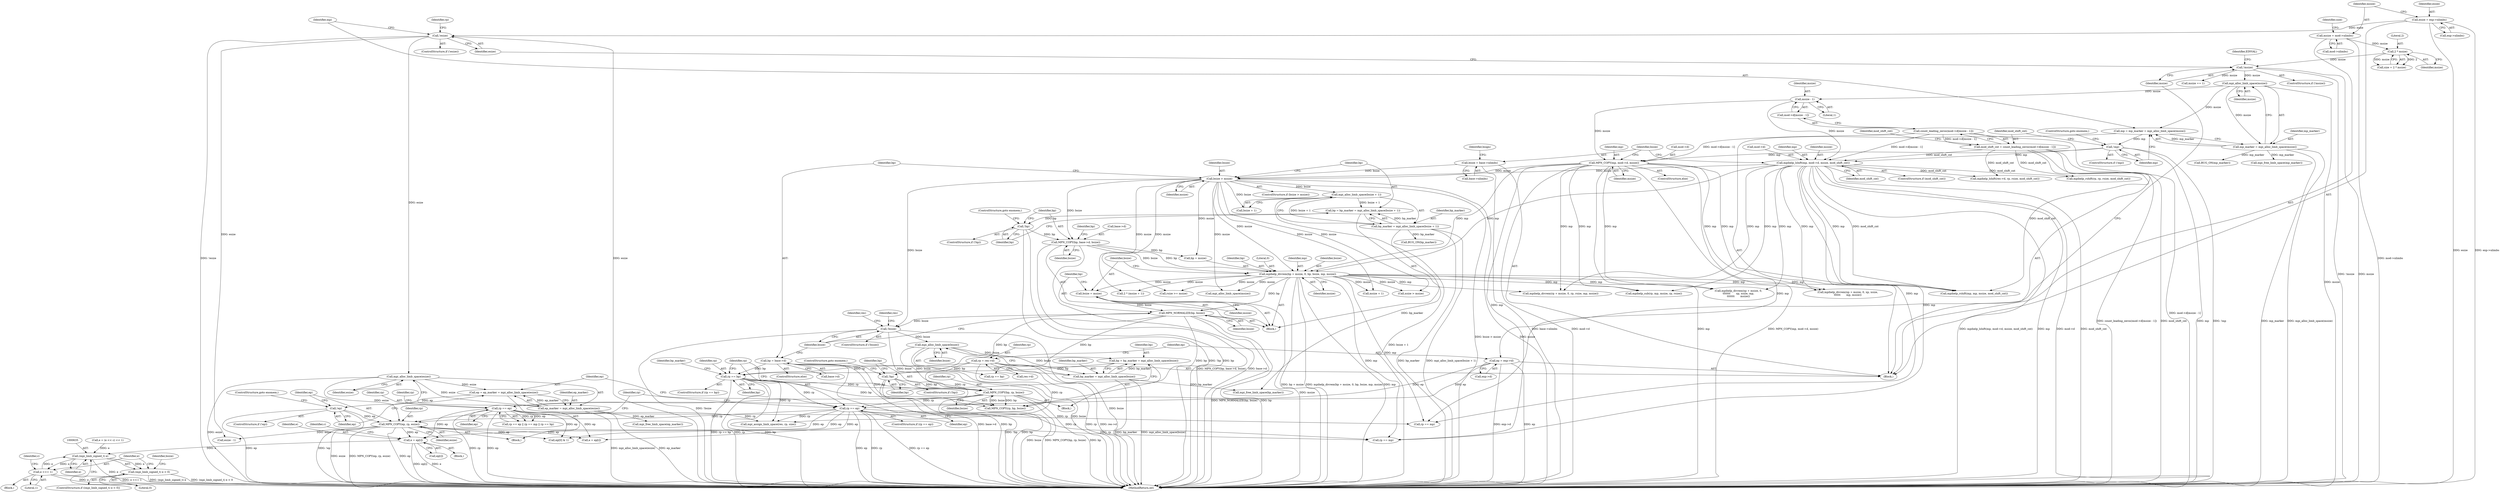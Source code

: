 digraph "0_linux_f5527fffff3f002b0a6b376163613b82f69de073@array" {
"1000717" [label="(Call,e = ep[i])"];
"1000435" [label="(Call,MPN_COPY(ep, rp, esize))"];
"1000432" [label="(Call,!ep)"];
"1000425" [label="(Call,ep = ep_marker = mpi_alloc_limb_space(esize))"];
"1000427" [label="(Call,ep_marker = mpi_alloc_limb_space(esize))"];
"1000429" [label="(Call,mpi_alloc_limb_space(esize))"];
"1000215" [label="(Call,!esize)"];
"1000173" [label="(Call,esize = exp->nlimbs)"];
"1000421" [label="(Call,rp == ep)"];
"1000400" [label="(Call,rp == bp)"];
"1000198" [label="(Call,rp = res->d)"];
"1000332" [label="(Call,bp = base->d)"];
"1000328" [label="(Call,MPN_NORMALIZE(bp, bsize))"];
"1000316" [label="(Call,mpihelp_divrem(bp + msize, 0, bp, bsize, mp, msize))"];
"1000310" [label="(Call,MPN_COPY(bp, base->d, bsize))"];
"1000307" [label="(Call,!bp)"];
"1000298" [label="(Call,bp = bp_marker = mpi_alloc_limb_space(bsize + 1))"];
"1000300" [label="(Call,bp_marker = mpi_alloc_limb_space(bsize + 1))"];
"1000302" [label="(Call,mpi_alloc_limb_space(bsize + 1))"];
"1000294" [label="(Call,bsize > msize)"];
"1000283" [label="(Call,bsize = base->nlimbs)"];
"1000277" [label="(Call,MPN_COPY(mp, mod->d, msize))"];
"1000254" [label="(Call,!mp)"];
"1000247" [label="(Call,mp = mp_marker = mpi_alloc_limb_space(msize))"];
"1000249" [label="(Call,mp_marker = mpi_alloc_limb_space(msize))"];
"1000251" [label="(Call,mpi_alloc_limb_space(msize))"];
"1000209" [label="(Call,!msize)"];
"1000185" [label="(Call,2 * msize)"];
"1000178" [label="(Call,msize = mod->nlimbs)"];
"1000259" [label="(Call,count_leading_zeros(mod->d[msize - 1]))"];
"1000264" [label="(Call,msize - 1)"];
"1000269" [label="(Call,mpihelp_lshift(mp, mod->d, msize, mod_shift_cnt))"];
"1000257" [label="(Call,mod_shift_cnt = count_leading_zeros(mod->d[msize - 1]))"];
"1000325" [label="(Call,bsize = msize)"];
"1000416" [label="(Call,MPN_COPY(bp, rp, bsize))"];
"1000413" [label="(Call,!bp)"];
"1000406" [label="(Call,bp = bp_marker = mpi_alloc_limb_space(bsize))"];
"1000408" [label="(Call,bp_marker = mpi_alloc_limb_space(bsize))"];
"1000410" [label="(Call,mpi_alloc_limb_space(bsize))"];
"1000338" [label="(Call,!bsize)"];
"1000203" [label="(Call,ep = exp->d)"];
"1000361" [label="(Call,rp == ep)"];
"1000634" [label="(Call,(mpi_limb_signed_t) e)"];
"1000633" [label="(Call,(mpi_limb_signed_t) e < 0)"];
"1000705" [label="(Call,e <<= 1)"];
"1000510" [label="(Call,esize - 1)"];
"1000297" [label="(Block,)"];
"1000310" [label="(Call,MPN_COPY(bp, base->d, bsize))"];
"1000839" [label="(Call,mpi_assign_limb_space(res, rp, size))"];
"1000318" [label="(Identifier,bp)"];
"1000333" [label="(Identifier,bp)"];
"1000633" [label="(Call,(mpi_limb_signed_t) e < 0)"];
"1000416" [label="(Call,MPN_COPY(bp, rp, bsize))"];
"1000427" [label="(Call,ep_marker = mpi_alloc_limb_space(esize))"];
"1000540" [label="(Block,)"];
"1000321" [label="(Identifier,bp)"];
"1000440" [label="(Call,rp == mp)"];
"1000324" [label="(Identifier,msize)"];
"1000434" [label="(ControlStructure,goto enomem;)"];
"1000420" [label="(ControlStructure,if (rp == ep))"];
"1000328" [label="(Call,MPN_NORMALIZE(bp, bsize))"];
"1000325" [label="(Call,bsize = msize)"];
"1000268" [label="(Identifier,mod_shift_cnt)"];
"1000337" [label="(ControlStructure,if (!bsize))"];
"1000264" [label="(Call,msize - 1)"];
"1000209" [label="(Call,!msize)"];
"1000312" [label="(Call,base->d)"];
"1000343" [label="(Identifier,res)"];
"1000295" [label="(Identifier,bsize)"];
"1000707" [label="(Literal,1)"];
"1000259" [label="(Call,count_leading_zeros(mod->d[msize - 1]))"];
"1000311" [label="(Identifier,bp)"];
"1000441" [label="(Identifier,rp)"];
"1000306" [label="(ControlStructure,if (!bp))"];
"1000293" [label="(ControlStructure,if (bsize > msize))"];
"1000681" [label="(Call,mpihelp_divrem(xp + msize, 0,\n\t\t\t\t\t\t\t       xp, xsize, mp,\n\t\t\t\t\t\t\t       msize))"];
"1000421" [label="(Call,rp == ep)"];
"1000706" [label="(Identifier,e)"];
"1000414" [label="(Identifier,bp)"];
"1000253" [label="(ControlStructure,if (!mp))"];
"1000248" [label="(Identifier,mp)"];
"1000730" [label="(Call,mpihelp_lshift(res->d, rp, rsize, mod_shift_cnt))"];
"1000608" [label="(Call,mpihelp_divrem(xp + msize, 0, xp, xsize,\n\t\t\t\t\t\t       mp, msize))"];
"1000277" [label="(Call,MPN_COPY(mp, mod->d, msize))"];
"1000199" [label="(Identifier,rp)"];
"1000320" [label="(Literal,0)"];
"1000436" [label="(Identifier,ep)"];
"1000402" [label="(Identifier,bp)"];
"1000183" [label="(Call,size = 2 * msize)"];
"1000204" [label="(Identifier,ep)"];
"1000184" [label="(Identifier,size)"];
"1000428" [label="(Identifier,ep_marker)"];
"1000400" [label="(Call,rp == bp)"];
"1000323" [label="(Identifier,mp)"];
"1000717" [label="(Call,e = ep[i])"];
"1000723" [label="(Identifier,c)"];
"1000425" [label="(Call,ep = ep_marker = mpi_alloc_limb_space(esize))"];
"1000338" [label="(Call,!bsize)"];
"1000178" [label="(Call,msize = mod->nlimbs)"];
"1000632" [label="(ControlStructure,if ((mpi_limb_signed_t) e < 0))"];
"1000719" [label="(Call,ep[i])"];
"1000437" [label="(Identifier,rp)"];
"1000422" [label="(Identifier,rp)"];
"1000317" [label="(Call,bp + msize)"];
"1000410" [label="(Call,mpi_alloc_limb_space(bsize))"];
"1000203" [label="(Call,ep = exp->d)"];
"1000432" [label="(Call,!ep)"];
"1000405" [label="(Identifier,bp_marker)"];
"1000255" [label="(Identifier,mp)"];
"1000187" [label="(Identifier,msize)"];
"1000413" [label="(Call,!bp)"];
"1000636" [label="(Identifier,e)"];
"1000332" [label="(Call,bp = base->d)"];
"1000294" [label="(Call,bsize > msize)"];
"1000604" [label="(Call,xsize > msize)"];
"1000269" [label="(Call,mpihelp_lshift(mp, mod->d, msize, mod_shift_cnt))"];
"1000265" [label="(Identifier,msize)"];
"1000258" [label="(Identifier,mod_shift_cnt)"];
"1000302" [label="(Call,mpi_alloc_limb_space(bsize + 1))"];
"1000251" [label="(Call,mpi_alloc_limb_space(msize))"];
"1000360" [label="(Call,rp == ep || rp == mp || rp == bp)"];
"1000339" [label="(Identifier,bsize)"];
"1000500" [label="(Call,ep[0] & 1)"];
"1000174" [label="(Identifier,esize)"];
"1000522" [label="(Call,e = (e << c) << 1)"];
"1000634" [label="(Call,(mpi_limb_signed_t) e)"];
"1000423" [label="(Identifier,ep)"];
"1000215" [label="(Call,!esize)"];
"1000330" [label="(Identifier,bsize)"];
"1000300" [label="(Call,bp_marker = mpi_alloc_limb_space(bsize + 1))"];
"1000180" [label="(Call,mod->nlimbs)"];
"1000208" [label="(ControlStructure,if (!msize))"];
"1000361" [label="(Call,rp == ep)"];
"1000185" [label="(Call,2 * msize)"];
"1000802" [label="(Call,mpihelp_rshift(mp, mp, msize, mod_shift_cnt))"];
"1000275" [label="(Identifier,mod_shift_cnt)"];
"1000426" [label="(Identifier,ep)"];
"1000252" [label="(Identifier,msize)"];
"1000368" [label="(Call,rp == bp)"];
"1000770" [label="(Call,mpihelp_divrem(rp + msize, 0, rp, rsize, mp, msize))"];
"1000362" [label="(Identifier,rp)"];
"1000399" [label="(ControlStructure,if (rp == bp))"];
"1000267" [label="(ControlStructure,if (mod_shift_cnt))"];
"1000460" [label="(Call,MPN_COPY(rp, bp, bsize))"];
"1000424" [label="(Block,)"];
"1000279" [label="(Call,mod->d)"];
"1000718" [label="(Identifier,e)"];
"1000213" [label="(Identifier,EINVAL)"];
"1000433" [label="(Identifier,ep)"];
"1000418" [label="(Identifier,rp)"];
"1000637" [label="(Literal,0)"];
"1000283" [label="(Call,bsize = base->nlimbs)"];
"1000200" [label="(Call,res->d)"];
"1000315" [label="(Identifier,bsize)"];
"1000431" [label="(ControlStructure,if (!ep))"];
"1000401" [label="(Identifier,rp)"];
"1000210" [label="(Identifier,msize)"];
"1000407" [label="(Identifier,bp)"];
"1000366" [label="(Identifier,rp)"];
"1000276" [label="(ControlStructure,else)"];
"1000355" [label="(Identifier,res)"];
"1000301" [label="(Identifier,bp_marker)"];
"1000303" [label="(Call,bsize + 1)"];
"1000334" [label="(Call,base->d)"];
"1000220" [label="(Identifier,rp)"];
"1000444" [label="(Call,BUG_ON(mp_marker))"];
"1000299" [label="(Identifier,bp)"];
"1000403" [label="(Block,)"];
"1000766" [label="(Call,rsize >= msize)"];
"1000412" [label="(ControlStructure,if (!bp))"];
"1000298" [label="(Call,bp = bp_marker = mpi_alloc_limb_space(bsize + 1))"];
"1000408" [label="(Call,bp_marker = mpi_alloc_limb_space(bsize))"];
"1000205" [label="(Call,exp->d)"];
"1000247" [label="(Call,mp = mp_marker = mpi_alloc_limb_space(msize))"];
"1000316" [label="(Call,mpihelp_divrem(bp + msize, 0, bp, bsize, mp, msize))"];
"1000417" [label="(Identifier,bp)"];
"1000430" [label="(Identifier,esize)"];
"1000124" [label="(Block,)"];
"1000179" [label="(Identifier,msize)"];
"1000450" [label="(Call,mpi_alloc_limb_space(msize))"];
"1000296" [label="(Identifier,msize)"];
"1000513" [label="(Call,e = ep[i])"];
"1000271" [label="(Call,mod->d)"];
"1000216" [label="(Identifier,esize)"];
"1000807" [label="(Call,mpihelp_sub(rp, mp, msize, rp, rsize))"];
"1000641" [label="(Identifier,bsize)"];
"1000309" [label="(ControlStructure,goto enomem;)"];
"1000278" [label="(Identifier,mp)"];
"1000331" [label="(ControlStructure,else)"];
"1000429" [label="(Call,mpi_alloc_limb_space(esize))"];
"1000175" [label="(Call,exp->nlimbs)"];
"1000438" [label="(Identifier,esize)"];
"1000705" [label="(Call,e <<= 1)"];
"1000250" [label="(Identifier,mp_marker)"];
"1000784" [label="(Call,mpihelp_rshift(rp, rp, rsize, mod_shift_cnt))"];
"1000365" [label="(Call,rp == mp)"];
"1000260" [label="(Call,mod->d[msize - 1])"];
"1000411" [label="(Identifier,bsize)"];
"1000482" [label="(Call,2 * (msize + 1))"];
"1000435" [label="(Call,MPN_COPY(ep, rp, esize))"];
"1000329" [label="(Identifier,bp)"];
"1000186" [label="(Literal,2)"];
"1000256" [label="(ControlStructure,goto enomem;)"];
"1000406" [label="(Call,bp = bp_marker = mpi_alloc_limb_space(bsize))"];
"1000853" [label="(Call,mpi_free_limb_space(ep_marker))"];
"1000270" [label="(Identifier,mp)"];
"1000173" [label="(Call,esize = exp->nlimbs)"];
"1000322" [label="(Identifier,bsize)"];
"1000198" [label="(Call,rp = res->d)"];
"1000484" [label="(Call,msize + 1)"];
"1000404" [label="(Call,BUG_ON(bp_marker))"];
"1000257" [label="(Call,mod_shift_cnt = count_leading_zeros(mod->d[msize - 1]))"];
"1000326" [label="(Identifier,bsize)"];
"1000363" [label="(Identifier,ep)"];
"1000307" [label="(Call,!bp)"];
"1000284" [label="(Identifier,bsize)"];
"1000409" [label="(Identifier,bp_marker)"];
"1000849" [label="(Call,mpi_free_limb_space(bp_marker))"];
"1000214" [label="(ControlStructure,if (!esize))"];
"1000266" [label="(Literal,1)"];
"1000865" [label="(MethodReturn,int)"];
"1000249" [label="(Call,mp_marker = mpi_alloc_limb_space(msize))"];
"1000229" [label="(Call,msize == 1)"];
"1000285" [label="(Call,base->nlimbs)"];
"1000327" [label="(Identifier,msize)"];
"1000308" [label="(Identifier,bp)"];
"1000415" [label="(ControlStructure,goto enomem;)"];
"1000845" [label="(Call,mpi_free_limb_space(mp_marker))"];
"1000537" [label="(Block,)"];
"1000289" [label="(Identifier,bsign)"];
"1000419" [label="(Identifier,bsize)"];
"1000254" [label="(Call,!mp)"];
"1000274" [label="(Identifier,msize)"];
"1000709" [label="(Identifier,c)"];
"1000282" [label="(Identifier,msize)"];
"1000717" -> "1000537"  [label="AST: "];
"1000717" -> "1000719"  [label="CFG: "];
"1000718" -> "1000717"  [label="AST: "];
"1000719" -> "1000717"  [label="AST: "];
"1000723" -> "1000717"  [label="CFG: "];
"1000717" -> "1000865"  [label="DDG: ep[i]"];
"1000717" -> "1000865"  [label="DDG: e"];
"1000717" -> "1000634"  [label="DDG: e"];
"1000435" -> "1000717"  [label="DDG: ep"];
"1000361" -> "1000717"  [label="DDG: ep"];
"1000421" -> "1000717"  [label="DDG: ep"];
"1000435" -> "1000424"  [label="AST: "];
"1000435" -> "1000438"  [label="CFG: "];
"1000436" -> "1000435"  [label="AST: "];
"1000437" -> "1000435"  [label="AST: "];
"1000438" -> "1000435"  [label="AST: "];
"1000441" -> "1000435"  [label="CFG: "];
"1000435" -> "1000865"  [label="DDG: ep"];
"1000435" -> "1000865"  [label="DDG: esize"];
"1000435" -> "1000865"  [label="DDG: MPN_COPY(ep, rp, esize)"];
"1000432" -> "1000435"  [label="DDG: ep"];
"1000421" -> "1000435"  [label="DDG: rp"];
"1000429" -> "1000435"  [label="DDG: esize"];
"1000435" -> "1000440"  [label="DDG: rp"];
"1000435" -> "1000500"  [label="DDG: ep"];
"1000435" -> "1000510"  [label="DDG: esize"];
"1000435" -> "1000513"  [label="DDG: ep"];
"1000432" -> "1000431"  [label="AST: "];
"1000432" -> "1000433"  [label="CFG: "];
"1000433" -> "1000432"  [label="AST: "];
"1000434" -> "1000432"  [label="CFG: "];
"1000436" -> "1000432"  [label="CFG: "];
"1000432" -> "1000865"  [label="DDG: !ep"];
"1000432" -> "1000865"  [label="DDG: ep"];
"1000425" -> "1000432"  [label="DDG: ep"];
"1000425" -> "1000424"  [label="AST: "];
"1000425" -> "1000427"  [label="CFG: "];
"1000426" -> "1000425"  [label="AST: "];
"1000427" -> "1000425"  [label="AST: "];
"1000433" -> "1000425"  [label="CFG: "];
"1000427" -> "1000425"  [label="DDG: ep_marker"];
"1000429" -> "1000425"  [label="DDG: esize"];
"1000427" -> "1000429"  [label="CFG: "];
"1000428" -> "1000427"  [label="AST: "];
"1000429" -> "1000427"  [label="AST: "];
"1000427" -> "1000865"  [label="DDG: ep_marker"];
"1000427" -> "1000865"  [label="DDG: mpi_alloc_limb_space(esize)"];
"1000429" -> "1000427"  [label="DDG: esize"];
"1000427" -> "1000853"  [label="DDG: ep_marker"];
"1000429" -> "1000430"  [label="CFG: "];
"1000430" -> "1000429"  [label="AST: "];
"1000429" -> "1000865"  [label="DDG: esize"];
"1000215" -> "1000429"  [label="DDG: esize"];
"1000215" -> "1000214"  [label="AST: "];
"1000215" -> "1000216"  [label="CFG: "];
"1000216" -> "1000215"  [label="AST: "];
"1000220" -> "1000215"  [label="CFG: "];
"1000248" -> "1000215"  [label="CFG: "];
"1000215" -> "1000865"  [label="DDG: esize"];
"1000215" -> "1000865"  [label="DDG: !esize"];
"1000173" -> "1000215"  [label="DDG: esize"];
"1000215" -> "1000510"  [label="DDG: esize"];
"1000173" -> "1000124"  [label="AST: "];
"1000173" -> "1000175"  [label="CFG: "];
"1000174" -> "1000173"  [label="AST: "];
"1000175" -> "1000173"  [label="AST: "];
"1000179" -> "1000173"  [label="CFG: "];
"1000173" -> "1000865"  [label="DDG: exp->nlimbs"];
"1000173" -> "1000865"  [label="DDG: esize"];
"1000421" -> "1000420"  [label="AST: "];
"1000421" -> "1000423"  [label="CFG: "];
"1000422" -> "1000421"  [label="AST: "];
"1000423" -> "1000421"  [label="AST: "];
"1000426" -> "1000421"  [label="CFG: "];
"1000441" -> "1000421"  [label="CFG: "];
"1000421" -> "1000865"  [label="DDG: ep"];
"1000421" -> "1000865"  [label="DDG: rp"];
"1000421" -> "1000865"  [label="DDG: rp == ep"];
"1000400" -> "1000421"  [label="DDG: rp"];
"1000416" -> "1000421"  [label="DDG: rp"];
"1000203" -> "1000421"  [label="DDG: ep"];
"1000421" -> "1000440"  [label="DDG: rp"];
"1000421" -> "1000500"  [label="DDG: ep"];
"1000421" -> "1000513"  [label="DDG: ep"];
"1000421" -> "1000839"  [label="DDG: rp"];
"1000400" -> "1000399"  [label="AST: "];
"1000400" -> "1000402"  [label="CFG: "];
"1000401" -> "1000400"  [label="AST: "];
"1000402" -> "1000400"  [label="AST: "];
"1000405" -> "1000400"  [label="CFG: "];
"1000422" -> "1000400"  [label="CFG: "];
"1000400" -> "1000865"  [label="DDG: rp"];
"1000400" -> "1000865"  [label="DDG: bp"];
"1000400" -> "1000865"  [label="DDG: rp == bp"];
"1000198" -> "1000400"  [label="DDG: rp"];
"1000332" -> "1000400"  [label="DDG: bp"];
"1000328" -> "1000400"  [label="DDG: bp"];
"1000400" -> "1000416"  [label="DDG: rp"];
"1000400" -> "1000460"  [label="DDG: bp"];
"1000400" -> "1000839"  [label="DDG: rp"];
"1000198" -> "1000124"  [label="AST: "];
"1000198" -> "1000200"  [label="CFG: "];
"1000199" -> "1000198"  [label="AST: "];
"1000200" -> "1000198"  [label="AST: "];
"1000204" -> "1000198"  [label="CFG: "];
"1000198" -> "1000865"  [label="DDG: res->d"];
"1000198" -> "1000865"  [label="DDG: rp"];
"1000198" -> "1000361"  [label="DDG: rp"];
"1000198" -> "1000839"  [label="DDG: rp"];
"1000332" -> "1000331"  [label="AST: "];
"1000332" -> "1000334"  [label="CFG: "];
"1000333" -> "1000332"  [label="AST: "];
"1000334" -> "1000332"  [label="AST: "];
"1000339" -> "1000332"  [label="CFG: "];
"1000332" -> "1000865"  [label="DDG: base->d"];
"1000332" -> "1000865"  [label="DDG: bp"];
"1000332" -> "1000368"  [label="DDG: bp"];
"1000332" -> "1000460"  [label="DDG: bp"];
"1000328" -> "1000297"  [label="AST: "];
"1000328" -> "1000330"  [label="CFG: "];
"1000329" -> "1000328"  [label="AST: "];
"1000330" -> "1000328"  [label="AST: "];
"1000339" -> "1000328"  [label="CFG: "];
"1000328" -> "1000865"  [label="DDG: MPN_NORMALIZE(bp, bsize)"];
"1000328" -> "1000865"  [label="DDG: bp"];
"1000316" -> "1000328"  [label="DDG: bp"];
"1000325" -> "1000328"  [label="DDG: bsize"];
"1000328" -> "1000338"  [label="DDG: bsize"];
"1000328" -> "1000368"  [label="DDG: bp"];
"1000328" -> "1000460"  [label="DDG: bp"];
"1000316" -> "1000297"  [label="AST: "];
"1000316" -> "1000324"  [label="CFG: "];
"1000317" -> "1000316"  [label="AST: "];
"1000320" -> "1000316"  [label="AST: "];
"1000321" -> "1000316"  [label="AST: "];
"1000322" -> "1000316"  [label="AST: "];
"1000323" -> "1000316"  [label="AST: "];
"1000324" -> "1000316"  [label="AST: "];
"1000326" -> "1000316"  [label="CFG: "];
"1000316" -> "1000865"  [label="DDG: mpihelp_divrem(bp + msize, 0, bp, bsize, mp, msize)"];
"1000316" -> "1000865"  [label="DDG: mp"];
"1000316" -> "1000865"  [label="DDG: bp + msize"];
"1000310" -> "1000316"  [label="DDG: bp"];
"1000310" -> "1000316"  [label="DDG: bsize"];
"1000294" -> "1000316"  [label="DDG: msize"];
"1000277" -> "1000316"  [label="DDG: mp"];
"1000269" -> "1000316"  [label="DDG: mp"];
"1000316" -> "1000325"  [label="DDG: msize"];
"1000316" -> "1000365"  [label="DDG: mp"];
"1000316" -> "1000440"  [label="DDG: mp"];
"1000316" -> "1000450"  [label="DDG: msize"];
"1000316" -> "1000482"  [label="DDG: msize"];
"1000316" -> "1000484"  [label="DDG: msize"];
"1000316" -> "1000604"  [label="DDG: msize"];
"1000316" -> "1000608"  [label="DDG: mp"];
"1000316" -> "1000681"  [label="DDG: mp"];
"1000316" -> "1000766"  [label="DDG: msize"];
"1000316" -> "1000770"  [label="DDG: mp"];
"1000316" -> "1000802"  [label="DDG: mp"];
"1000316" -> "1000807"  [label="DDG: mp"];
"1000310" -> "1000297"  [label="AST: "];
"1000310" -> "1000315"  [label="CFG: "];
"1000311" -> "1000310"  [label="AST: "];
"1000312" -> "1000310"  [label="AST: "];
"1000315" -> "1000310"  [label="AST: "];
"1000318" -> "1000310"  [label="CFG: "];
"1000310" -> "1000865"  [label="DDG: MPN_COPY(bp, base->d, bsize)"];
"1000310" -> "1000865"  [label="DDG: base->d"];
"1000307" -> "1000310"  [label="DDG: bp"];
"1000294" -> "1000310"  [label="DDG: bsize"];
"1000310" -> "1000317"  [label="DDG: bp"];
"1000307" -> "1000306"  [label="AST: "];
"1000307" -> "1000308"  [label="CFG: "];
"1000308" -> "1000307"  [label="AST: "];
"1000309" -> "1000307"  [label="CFG: "];
"1000311" -> "1000307"  [label="CFG: "];
"1000307" -> "1000865"  [label="DDG: !bp"];
"1000307" -> "1000865"  [label="DDG: bp"];
"1000298" -> "1000307"  [label="DDG: bp"];
"1000298" -> "1000297"  [label="AST: "];
"1000298" -> "1000300"  [label="CFG: "];
"1000299" -> "1000298"  [label="AST: "];
"1000300" -> "1000298"  [label="AST: "];
"1000308" -> "1000298"  [label="CFG: "];
"1000300" -> "1000298"  [label="DDG: bp_marker"];
"1000302" -> "1000298"  [label="DDG: bsize + 1"];
"1000300" -> "1000302"  [label="CFG: "];
"1000301" -> "1000300"  [label="AST: "];
"1000302" -> "1000300"  [label="AST: "];
"1000300" -> "1000865"  [label="DDG: bp_marker"];
"1000300" -> "1000865"  [label="DDG: mpi_alloc_limb_space(bsize + 1)"];
"1000302" -> "1000300"  [label="DDG: bsize + 1"];
"1000300" -> "1000404"  [label="DDG: bp_marker"];
"1000300" -> "1000849"  [label="DDG: bp_marker"];
"1000302" -> "1000303"  [label="CFG: "];
"1000303" -> "1000302"  [label="AST: "];
"1000302" -> "1000865"  [label="DDG: bsize + 1"];
"1000294" -> "1000302"  [label="DDG: bsize"];
"1000294" -> "1000293"  [label="AST: "];
"1000294" -> "1000296"  [label="CFG: "];
"1000295" -> "1000294"  [label="AST: "];
"1000296" -> "1000294"  [label="AST: "];
"1000299" -> "1000294"  [label="CFG: "];
"1000333" -> "1000294"  [label="CFG: "];
"1000294" -> "1000865"  [label="DDG: bsize > msize"];
"1000294" -> "1000865"  [label="DDG: msize"];
"1000283" -> "1000294"  [label="DDG: bsize"];
"1000277" -> "1000294"  [label="DDG: msize"];
"1000269" -> "1000294"  [label="DDG: msize"];
"1000294" -> "1000303"  [label="DDG: bsize"];
"1000294" -> "1000317"  [label="DDG: msize"];
"1000294" -> "1000338"  [label="DDG: bsize"];
"1000294" -> "1000450"  [label="DDG: msize"];
"1000294" -> "1000482"  [label="DDG: msize"];
"1000294" -> "1000484"  [label="DDG: msize"];
"1000294" -> "1000604"  [label="DDG: msize"];
"1000294" -> "1000766"  [label="DDG: msize"];
"1000283" -> "1000124"  [label="AST: "];
"1000283" -> "1000285"  [label="CFG: "];
"1000284" -> "1000283"  [label="AST: "];
"1000285" -> "1000283"  [label="AST: "];
"1000289" -> "1000283"  [label="CFG: "];
"1000283" -> "1000865"  [label="DDG: base->nlimbs"];
"1000277" -> "1000276"  [label="AST: "];
"1000277" -> "1000282"  [label="CFG: "];
"1000278" -> "1000277"  [label="AST: "];
"1000279" -> "1000277"  [label="AST: "];
"1000282" -> "1000277"  [label="AST: "];
"1000284" -> "1000277"  [label="CFG: "];
"1000277" -> "1000865"  [label="DDG: mp"];
"1000277" -> "1000865"  [label="DDG: MPN_COPY(mp, mod->d, msize)"];
"1000277" -> "1000865"  [label="DDG: mod->d"];
"1000254" -> "1000277"  [label="DDG: mp"];
"1000259" -> "1000277"  [label="DDG: mod->d[msize - 1]"];
"1000264" -> "1000277"  [label="DDG: msize"];
"1000277" -> "1000365"  [label="DDG: mp"];
"1000277" -> "1000440"  [label="DDG: mp"];
"1000277" -> "1000608"  [label="DDG: mp"];
"1000277" -> "1000681"  [label="DDG: mp"];
"1000277" -> "1000770"  [label="DDG: mp"];
"1000277" -> "1000802"  [label="DDG: mp"];
"1000277" -> "1000807"  [label="DDG: mp"];
"1000254" -> "1000253"  [label="AST: "];
"1000254" -> "1000255"  [label="CFG: "];
"1000255" -> "1000254"  [label="AST: "];
"1000256" -> "1000254"  [label="CFG: "];
"1000258" -> "1000254"  [label="CFG: "];
"1000254" -> "1000865"  [label="DDG: mp"];
"1000254" -> "1000865"  [label="DDG: !mp"];
"1000247" -> "1000254"  [label="DDG: mp"];
"1000254" -> "1000269"  [label="DDG: mp"];
"1000247" -> "1000124"  [label="AST: "];
"1000247" -> "1000249"  [label="CFG: "];
"1000248" -> "1000247"  [label="AST: "];
"1000249" -> "1000247"  [label="AST: "];
"1000255" -> "1000247"  [label="CFG: "];
"1000249" -> "1000247"  [label="DDG: mp_marker"];
"1000251" -> "1000247"  [label="DDG: msize"];
"1000249" -> "1000251"  [label="CFG: "];
"1000250" -> "1000249"  [label="AST: "];
"1000251" -> "1000249"  [label="AST: "];
"1000249" -> "1000865"  [label="DDG: mpi_alloc_limb_space(msize)"];
"1000249" -> "1000865"  [label="DDG: mp_marker"];
"1000251" -> "1000249"  [label="DDG: msize"];
"1000249" -> "1000444"  [label="DDG: mp_marker"];
"1000249" -> "1000845"  [label="DDG: mp_marker"];
"1000251" -> "1000252"  [label="CFG: "];
"1000252" -> "1000251"  [label="AST: "];
"1000251" -> "1000865"  [label="DDG: msize"];
"1000209" -> "1000251"  [label="DDG: msize"];
"1000251" -> "1000264"  [label="DDG: msize"];
"1000209" -> "1000208"  [label="AST: "];
"1000209" -> "1000210"  [label="CFG: "];
"1000210" -> "1000209"  [label="AST: "];
"1000213" -> "1000209"  [label="CFG: "];
"1000216" -> "1000209"  [label="CFG: "];
"1000209" -> "1000865"  [label="DDG: !msize"];
"1000209" -> "1000865"  [label="DDG: msize"];
"1000185" -> "1000209"  [label="DDG: msize"];
"1000209" -> "1000229"  [label="DDG: msize"];
"1000185" -> "1000183"  [label="AST: "];
"1000185" -> "1000187"  [label="CFG: "];
"1000186" -> "1000185"  [label="AST: "];
"1000187" -> "1000185"  [label="AST: "];
"1000183" -> "1000185"  [label="CFG: "];
"1000185" -> "1000183"  [label="DDG: 2"];
"1000185" -> "1000183"  [label="DDG: msize"];
"1000178" -> "1000185"  [label="DDG: msize"];
"1000178" -> "1000124"  [label="AST: "];
"1000178" -> "1000180"  [label="CFG: "];
"1000179" -> "1000178"  [label="AST: "];
"1000180" -> "1000178"  [label="AST: "];
"1000184" -> "1000178"  [label="CFG: "];
"1000178" -> "1000865"  [label="DDG: mod->nlimbs"];
"1000259" -> "1000257"  [label="AST: "];
"1000259" -> "1000260"  [label="CFG: "];
"1000260" -> "1000259"  [label="AST: "];
"1000257" -> "1000259"  [label="CFG: "];
"1000259" -> "1000865"  [label="DDG: mod->d[msize - 1]"];
"1000259" -> "1000257"  [label="DDG: mod->d[msize - 1]"];
"1000259" -> "1000269"  [label="DDG: mod->d[msize - 1]"];
"1000264" -> "1000260"  [label="AST: "];
"1000264" -> "1000266"  [label="CFG: "];
"1000265" -> "1000264"  [label="AST: "];
"1000266" -> "1000264"  [label="AST: "];
"1000260" -> "1000264"  [label="CFG: "];
"1000264" -> "1000269"  [label="DDG: msize"];
"1000269" -> "1000267"  [label="AST: "];
"1000269" -> "1000275"  [label="CFG: "];
"1000270" -> "1000269"  [label="AST: "];
"1000271" -> "1000269"  [label="AST: "];
"1000274" -> "1000269"  [label="AST: "];
"1000275" -> "1000269"  [label="AST: "];
"1000284" -> "1000269"  [label="CFG: "];
"1000269" -> "1000865"  [label="DDG: mod_shift_cnt"];
"1000269" -> "1000865"  [label="DDG: mpihelp_lshift(mp, mod->d, msize, mod_shift_cnt)"];
"1000269" -> "1000865"  [label="DDG: mp"];
"1000269" -> "1000865"  [label="DDG: mod->d"];
"1000257" -> "1000269"  [label="DDG: mod_shift_cnt"];
"1000269" -> "1000365"  [label="DDG: mp"];
"1000269" -> "1000440"  [label="DDG: mp"];
"1000269" -> "1000608"  [label="DDG: mp"];
"1000269" -> "1000681"  [label="DDG: mp"];
"1000269" -> "1000730"  [label="DDG: mod_shift_cnt"];
"1000269" -> "1000770"  [label="DDG: mp"];
"1000269" -> "1000784"  [label="DDG: mod_shift_cnt"];
"1000269" -> "1000802"  [label="DDG: mp"];
"1000269" -> "1000802"  [label="DDG: mod_shift_cnt"];
"1000269" -> "1000807"  [label="DDG: mp"];
"1000257" -> "1000124"  [label="AST: "];
"1000258" -> "1000257"  [label="AST: "];
"1000268" -> "1000257"  [label="CFG: "];
"1000257" -> "1000865"  [label="DDG: count_leading_zeros(mod->d[msize - 1])"];
"1000257" -> "1000865"  [label="DDG: mod_shift_cnt"];
"1000257" -> "1000730"  [label="DDG: mod_shift_cnt"];
"1000257" -> "1000784"  [label="DDG: mod_shift_cnt"];
"1000257" -> "1000802"  [label="DDG: mod_shift_cnt"];
"1000325" -> "1000297"  [label="AST: "];
"1000325" -> "1000327"  [label="CFG: "];
"1000326" -> "1000325"  [label="AST: "];
"1000327" -> "1000325"  [label="AST: "];
"1000329" -> "1000325"  [label="CFG: "];
"1000325" -> "1000865"  [label="DDG: msize"];
"1000416" -> "1000403"  [label="AST: "];
"1000416" -> "1000419"  [label="CFG: "];
"1000417" -> "1000416"  [label="AST: "];
"1000418" -> "1000416"  [label="AST: "];
"1000419" -> "1000416"  [label="AST: "];
"1000422" -> "1000416"  [label="CFG: "];
"1000416" -> "1000865"  [label="DDG: MPN_COPY(bp, rp, bsize)"];
"1000416" -> "1000865"  [label="DDG: bp"];
"1000416" -> "1000865"  [label="DDG: bsize"];
"1000413" -> "1000416"  [label="DDG: bp"];
"1000410" -> "1000416"  [label="DDG: bsize"];
"1000416" -> "1000460"  [label="DDG: bp"];
"1000416" -> "1000460"  [label="DDG: bsize"];
"1000413" -> "1000412"  [label="AST: "];
"1000413" -> "1000414"  [label="CFG: "];
"1000414" -> "1000413"  [label="AST: "];
"1000415" -> "1000413"  [label="CFG: "];
"1000417" -> "1000413"  [label="CFG: "];
"1000413" -> "1000865"  [label="DDG: bp"];
"1000413" -> "1000865"  [label="DDG: !bp"];
"1000406" -> "1000413"  [label="DDG: bp"];
"1000406" -> "1000403"  [label="AST: "];
"1000406" -> "1000408"  [label="CFG: "];
"1000407" -> "1000406"  [label="AST: "];
"1000408" -> "1000406"  [label="AST: "];
"1000414" -> "1000406"  [label="CFG: "];
"1000408" -> "1000406"  [label="DDG: bp_marker"];
"1000410" -> "1000406"  [label="DDG: bsize"];
"1000408" -> "1000410"  [label="CFG: "];
"1000409" -> "1000408"  [label="AST: "];
"1000410" -> "1000408"  [label="AST: "];
"1000408" -> "1000865"  [label="DDG: bp_marker"];
"1000408" -> "1000865"  [label="DDG: mpi_alloc_limb_space(bsize)"];
"1000410" -> "1000408"  [label="DDG: bsize"];
"1000408" -> "1000849"  [label="DDG: bp_marker"];
"1000410" -> "1000411"  [label="CFG: "];
"1000411" -> "1000410"  [label="AST: "];
"1000410" -> "1000865"  [label="DDG: bsize"];
"1000338" -> "1000410"  [label="DDG: bsize"];
"1000338" -> "1000337"  [label="AST: "];
"1000338" -> "1000339"  [label="CFG: "];
"1000339" -> "1000338"  [label="AST: "];
"1000343" -> "1000338"  [label="CFG: "];
"1000355" -> "1000338"  [label="CFG: "];
"1000338" -> "1000865"  [label="DDG: bsize"];
"1000338" -> "1000865"  [label="DDG: !bsize"];
"1000338" -> "1000460"  [label="DDG: bsize"];
"1000203" -> "1000124"  [label="AST: "];
"1000203" -> "1000205"  [label="CFG: "];
"1000204" -> "1000203"  [label="AST: "];
"1000205" -> "1000203"  [label="AST: "];
"1000210" -> "1000203"  [label="CFG: "];
"1000203" -> "1000865"  [label="DDG: exp->d"];
"1000203" -> "1000865"  [label="DDG: ep"];
"1000203" -> "1000361"  [label="DDG: ep"];
"1000361" -> "1000360"  [label="AST: "];
"1000361" -> "1000363"  [label="CFG: "];
"1000362" -> "1000361"  [label="AST: "];
"1000363" -> "1000361"  [label="AST: "];
"1000366" -> "1000361"  [label="CFG: "];
"1000360" -> "1000361"  [label="CFG: "];
"1000361" -> "1000865"  [label="DDG: rp"];
"1000361" -> "1000865"  [label="DDG: ep"];
"1000361" -> "1000360"  [label="DDG: rp"];
"1000361" -> "1000360"  [label="DDG: ep"];
"1000361" -> "1000365"  [label="DDG: rp"];
"1000361" -> "1000500"  [label="DDG: ep"];
"1000361" -> "1000513"  [label="DDG: ep"];
"1000361" -> "1000839"  [label="DDG: rp"];
"1000634" -> "1000633"  [label="AST: "];
"1000634" -> "1000636"  [label="CFG: "];
"1000635" -> "1000634"  [label="AST: "];
"1000636" -> "1000634"  [label="AST: "];
"1000637" -> "1000634"  [label="CFG: "];
"1000634" -> "1000865"  [label="DDG: e"];
"1000634" -> "1000633"  [label="DDG: e"];
"1000705" -> "1000634"  [label="DDG: e"];
"1000522" -> "1000634"  [label="DDG: e"];
"1000634" -> "1000705"  [label="DDG: e"];
"1000633" -> "1000632"  [label="AST: "];
"1000633" -> "1000637"  [label="CFG: "];
"1000637" -> "1000633"  [label="AST: "];
"1000641" -> "1000633"  [label="CFG: "];
"1000706" -> "1000633"  [label="CFG: "];
"1000633" -> "1000865"  [label="DDG: (mpi_limb_signed_t) e < 0"];
"1000633" -> "1000865"  [label="DDG: (mpi_limb_signed_t) e"];
"1000705" -> "1000540"  [label="AST: "];
"1000705" -> "1000707"  [label="CFG: "];
"1000706" -> "1000705"  [label="AST: "];
"1000707" -> "1000705"  [label="AST: "];
"1000709" -> "1000705"  [label="CFG: "];
"1000705" -> "1000865"  [label="DDG: e"];
"1000705" -> "1000865"  [label="DDG: e <<= 1"];
}
